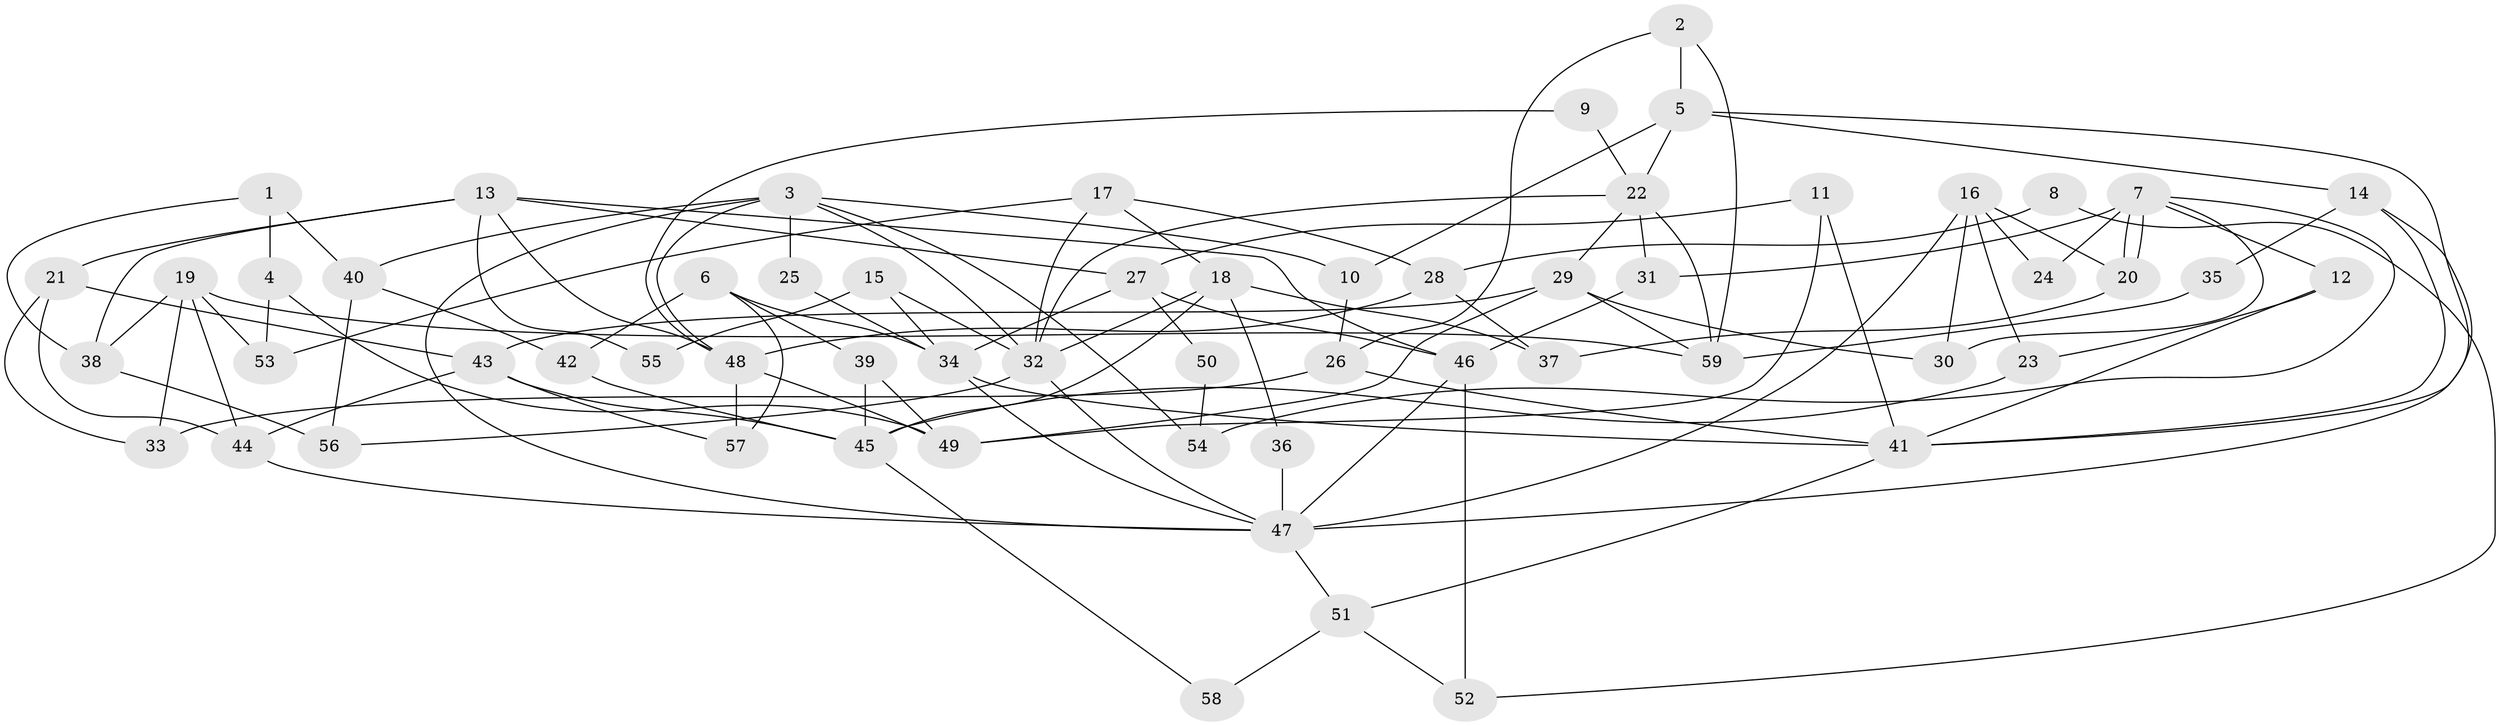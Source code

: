 // Generated by graph-tools (version 1.1) at 2025/26/03/09/25 03:26:20]
// undirected, 59 vertices, 118 edges
graph export_dot {
graph [start="1"]
  node [color=gray90,style=filled];
  1;
  2;
  3;
  4;
  5;
  6;
  7;
  8;
  9;
  10;
  11;
  12;
  13;
  14;
  15;
  16;
  17;
  18;
  19;
  20;
  21;
  22;
  23;
  24;
  25;
  26;
  27;
  28;
  29;
  30;
  31;
  32;
  33;
  34;
  35;
  36;
  37;
  38;
  39;
  40;
  41;
  42;
  43;
  44;
  45;
  46;
  47;
  48;
  49;
  50;
  51;
  52;
  53;
  54;
  55;
  56;
  57;
  58;
  59;
  1 -- 40;
  1 -- 38;
  1 -- 4;
  2 -- 26;
  2 -- 59;
  2 -- 5;
  3 -- 32;
  3 -- 47;
  3 -- 10;
  3 -- 25;
  3 -- 40;
  3 -- 48;
  3 -- 54;
  4 -- 49;
  4 -- 53;
  5 -- 14;
  5 -- 10;
  5 -- 22;
  5 -- 41;
  6 -- 57;
  6 -- 39;
  6 -- 34;
  6 -- 42;
  7 -- 20;
  7 -- 20;
  7 -- 30;
  7 -- 12;
  7 -- 24;
  7 -- 31;
  7 -- 54;
  8 -- 28;
  8 -- 52;
  9 -- 48;
  9 -- 22;
  10 -- 26;
  11 -- 49;
  11 -- 27;
  11 -- 41;
  12 -- 41;
  12 -- 23;
  13 -- 27;
  13 -- 21;
  13 -- 38;
  13 -- 46;
  13 -- 48;
  13 -- 55;
  14 -- 47;
  14 -- 41;
  14 -- 35;
  15 -- 34;
  15 -- 32;
  15 -- 55;
  16 -- 47;
  16 -- 23;
  16 -- 20;
  16 -- 24;
  16 -- 30;
  17 -- 28;
  17 -- 32;
  17 -- 18;
  17 -- 53;
  18 -- 32;
  18 -- 36;
  18 -- 37;
  18 -- 45;
  19 -- 44;
  19 -- 53;
  19 -- 33;
  19 -- 38;
  19 -- 59;
  20 -- 37;
  21 -- 33;
  21 -- 43;
  21 -- 44;
  22 -- 59;
  22 -- 29;
  22 -- 31;
  22 -- 32;
  23 -- 45;
  25 -- 34;
  26 -- 41;
  26 -- 33;
  27 -- 46;
  27 -- 34;
  27 -- 50;
  28 -- 37;
  28 -- 48;
  29 -- 43;
  29 -- 30;
  29 -- 49;
  29 -- 59;
  31 -- 46;
  32 -- 47;
  32 -- 56;
  34 -- 41;
  34 -- 47;
  35 -- 59;
  36 -- 47;
  38 -- 56;
  39 -- 45;
  39 -- 49;
  40 -- 56;
  40 -- 42;
  41 -- 51;
  42 -- 45;
  43 -- 44;
  43 -- 45;
  43 -- 57;
  44 -- 47;
  45 -- 58;
  46 -- 47;
  46 -- 52;
  47 -- 51;
  48 -- 49;
  48 -- 57;
  50 -- 54;
  51 -- 52;
  51 -- 58;
}
